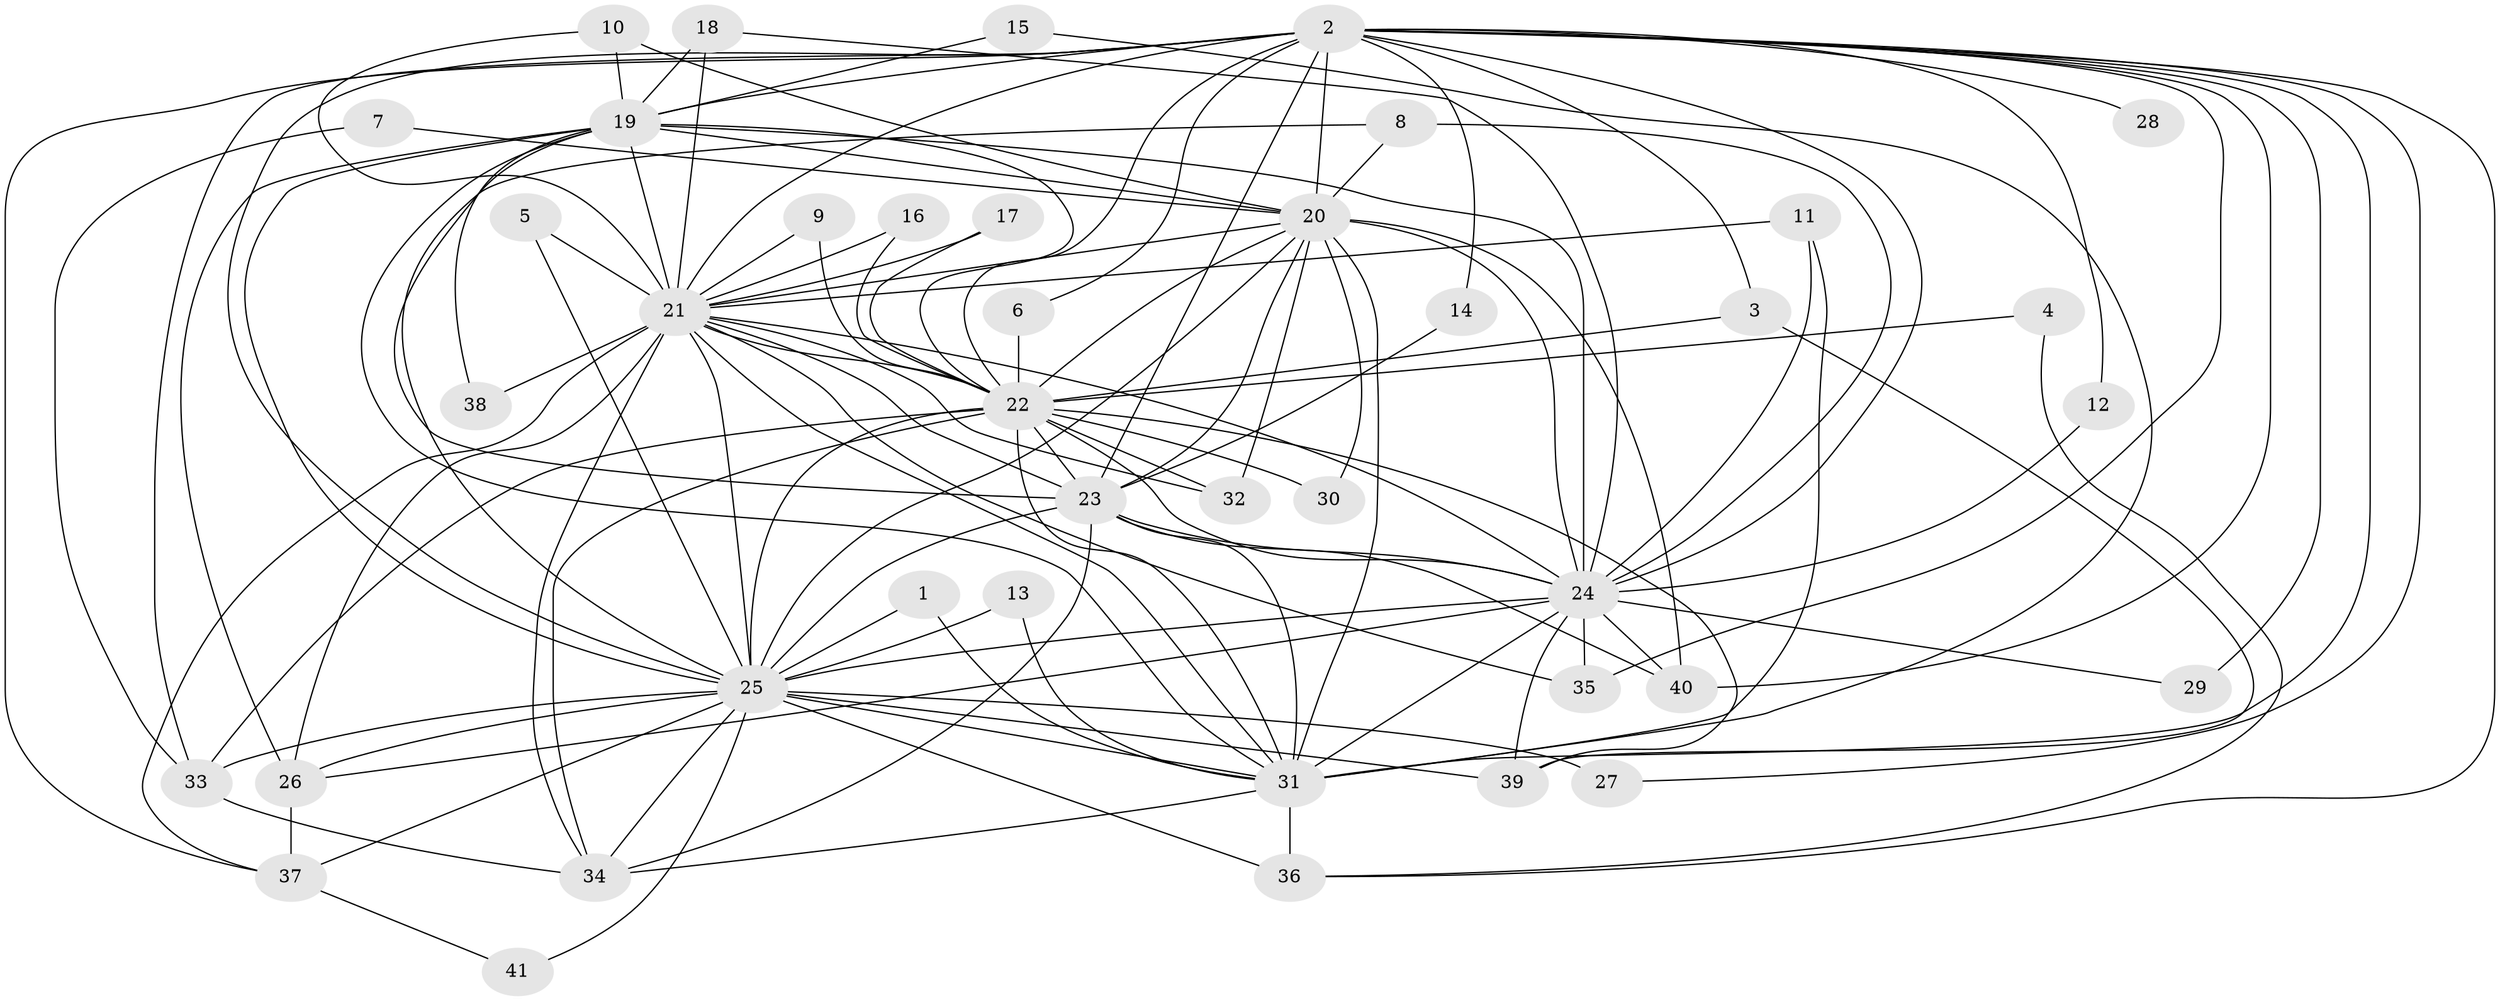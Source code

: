 // original degree distribution, {18: 0.024390243902439025, 20: 0.012195121951219513, 14: 0.012195121951219513, 16: 0.012195121951219513, 17: 0.012195121951219513, 22: 0.012195121951219513, 21: 0.012195121951219513, 23: 0.012195121951219513, 26: 0.012195121951219513, 2: 0.5609756097560976, 5: 0.04878048780487805, 3: 0.2073170731707317, 4: 0.06097560975609756}
// Generated by graph-tools (version 1.1) at 2025/25/03/09/25 03:25:52]
// undirected, 41 vertices, 119 edges
graph export_dot {
graph [start="1"]
  node [color=gray90,style=filled];
  1;
  2;
  3;
  4;
  5;
  6;
  7;
  8;
  9;
  10;
  11;
  12;
  13;
  14;
  15;
  16;
  17;
  18;
  19;
  20;
  21;
  22;
  23;
  24;
  25;
  26;
  27;
  28;
  29;
  30;
  31;
  32;
  33;
  34;
  35;
  36;
  37;
  38;
  39;
  40;
  41;
  1 -- 25 [weight=1.0];
  1 -- 31 [weight=1.0];
  2 -- 3 [weight=1.0];
  2 -- 6 [weight=1.0];
  2 -- 12 [weight=1.0];
  2 -- 14 [weight=1.0];
  2 -- 19 [weight=4.0];
  2 -- 20 [weight=4.0];
  2 -- 21 [weight=2.0];
  2 -- 22 [weight=2.0];
  2 -- 23 [weight=2.0];
  2 -- 24 [weight=3.0];
  2 -- 25 [weight=4.0];
  2 -- 27 [weight=1.0];
  2 -- 28 [weight=2.0];
  2 -- 29 [weight=1.0];
  2 -- 31 [weight=3.0];
  2 -- 33 [weight=1.0];
  2 -- 35 [weight=1.0];
  2 -- 36 [weight=1.0];
  2 -- 37 [weight=1.0];
  2 -- 40 [weight=1.0];
  3 -- 22 [weight=1.0];
  3 -- 39 [weight=1.0];
  4 -- 22 [weight=1.0];
  4 -- 36 [weight=1.0];
  5 -- 21 [weight=1.0];
  5 -- 25 [weight=1.0];
  6 -- 22 [weight=1.0];
  7 -- 20 [weight=1.0];
  7 -- 33 [weight=1.0];
  8 -- 20 [weight=1.0];
  8 -- 24 [weight=1.0];
  8 -- 25 [weight=1.0];
  9 -- 21 [weight=1.0];
  9 -- 22 [weight=1.0];
  10 -- 19 [weight=1.0];
  10 -- 20 [weight=1.0];
  10 -- 21 [weight=1.0];
  11 -- 21 [weight=1.0];
  11 -- 24 [weight=1.0];
  11 -- 31 [weight=1.0];
  12 -- 24 [weight=1.0];
  13 -- 25 [weight=1.0];
  13 -- 31 [weight=1.0];
  14 -- 23 [weight=1.0];
  15 -- 19 [weight=1.0];
  15 -- 31 [weight=1.0];
  16 -- 21 [weight=1.0];
  16 -- 22 [weight=1.0];
  17 -- 21 [weight=1.0];
  17 -- 22 [weight=1.0];
  18 -- 19 [weight=1.0];
  18 -- 21 [weight=1.0];
  18 -- 24 [weight=1.0];
  19 -- 20 [weight=1.0];
  19 -- 21 [weight=2.0];
  19 -- 22 [weight=1.0];
  19 -- 23 [weight=1.0];
  19 -- 24 [weight=1.0];
  19 -- 25 [weight=1.0];
  19 -- 26 [weight=1.0];
  19 -- 31 [weight=1.0];
  19 -- 38 [weight=1.0];
  20 -- 21 [weight=1.0];
  20 -- 22 [weight=1.0];
  20 -- 23 [weight=1.0];
  20 -- 24 [weight=1.0];
  20 -- 25 [weight=2.0];
  20 -- 30 [weight=1.0];
  20 -- 31 [weight=1.0];
  20 -- 32 [weight=1.0];
  20 -- 40 [weight=1.0];
  21 -- 22 [weight=1.0];
  21 -- 23 [weight=1.0];
  21 -- 24 [weight=2.0];
  21 -- 25 [weight=1.0];
  21 -- 26 [weight=1.0];
  21 -- 31 [weight=1.0];
  21 -- 32 [weight=1.0];
  21 -- 34 [weight=1.0];
  21 -- 35 [weight=1.0];
  21 -- 37 [weight=1.0];
  21 -- 38 [weight=2.0];
  22 -- 23 [weight=1.0];
  22 -- 24 [weight=2.0];
  22 -- 25 [weight=1.0];
  22 -- 30 [weight=1.0];
  22 -- 31 [weight=1.0];
  22 -- 32 [weight=1.0];
  22 -- 33 [weight=1.0];
  22 -- 34 [weight=1.0];
  22 -- 39 [weight=1.0];
  23 -- 24 [weight=1.0];
  23 -- 25 [weight=2.0];
  23 -- 31 [weight=2.0];
  23 -- 34 [weight=1.0];
  23 -- 40 [weight=1.0];
  24 -- 25 [weight=1.0];
  24 -- 26 [weight=1.0];
  24 -- 29 [weight=1.0];
  24 -- 31 [weight=1.0];
  24 -- 35 [weight=1.0];
  24 -- 39 [weight=1.0];
  24 -- 40 [weight=1.0];
  25 -- 26 [weight=1.0];
  25 -- 27 [weight=2.0];
  25 -- 31 [weight=1.0];
  25 -- 33 [weight=1.0];
  25 -- 34 [weight=1.0];
  25 -- 36 [weight=2.0];
  25 -- 37 [weight=1.0];
  25 -- 39 [weight=1.0];
  25 -- 41 [weight=1.0];
  26 -- 37 [weight=1.0];
  31 -- 34 [weight=1.0];
  31 -- 36 [weight=1.0];
  33 -- 34 [weight=1.0];
  37 -- 41 [weight=1.0];
}
